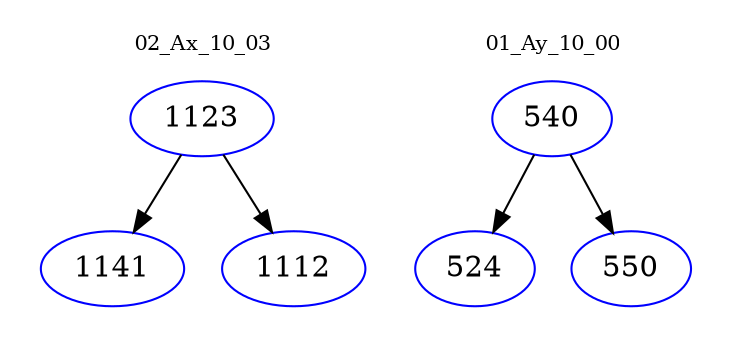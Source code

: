 digraph{
subgraph cluster_0 {
color = white
label = "02_Ax_10_03";
fontsize=10;
T0_1123 [label="1123", color="blue"]
T0_1123 -> T0_1141 [color="black"]
T0_1141 [label="1141", color="blue"]
T0_1123 -> T0_1112 [color="black"]
T0_1112 [label="1112", color="blue"]
}
subgraph cluster_1 {
color = white
label = "01_Ay_10_00";
fontsize=10;
T1_540 [label="540", color="blue"]
T1_540 -> T1_524 [color="black"]
T1_524 [label="524", color="blue"]
T1_540 -> T1_550 [color="black"]
T1_550 [label="550", color="blue"]
}
}
